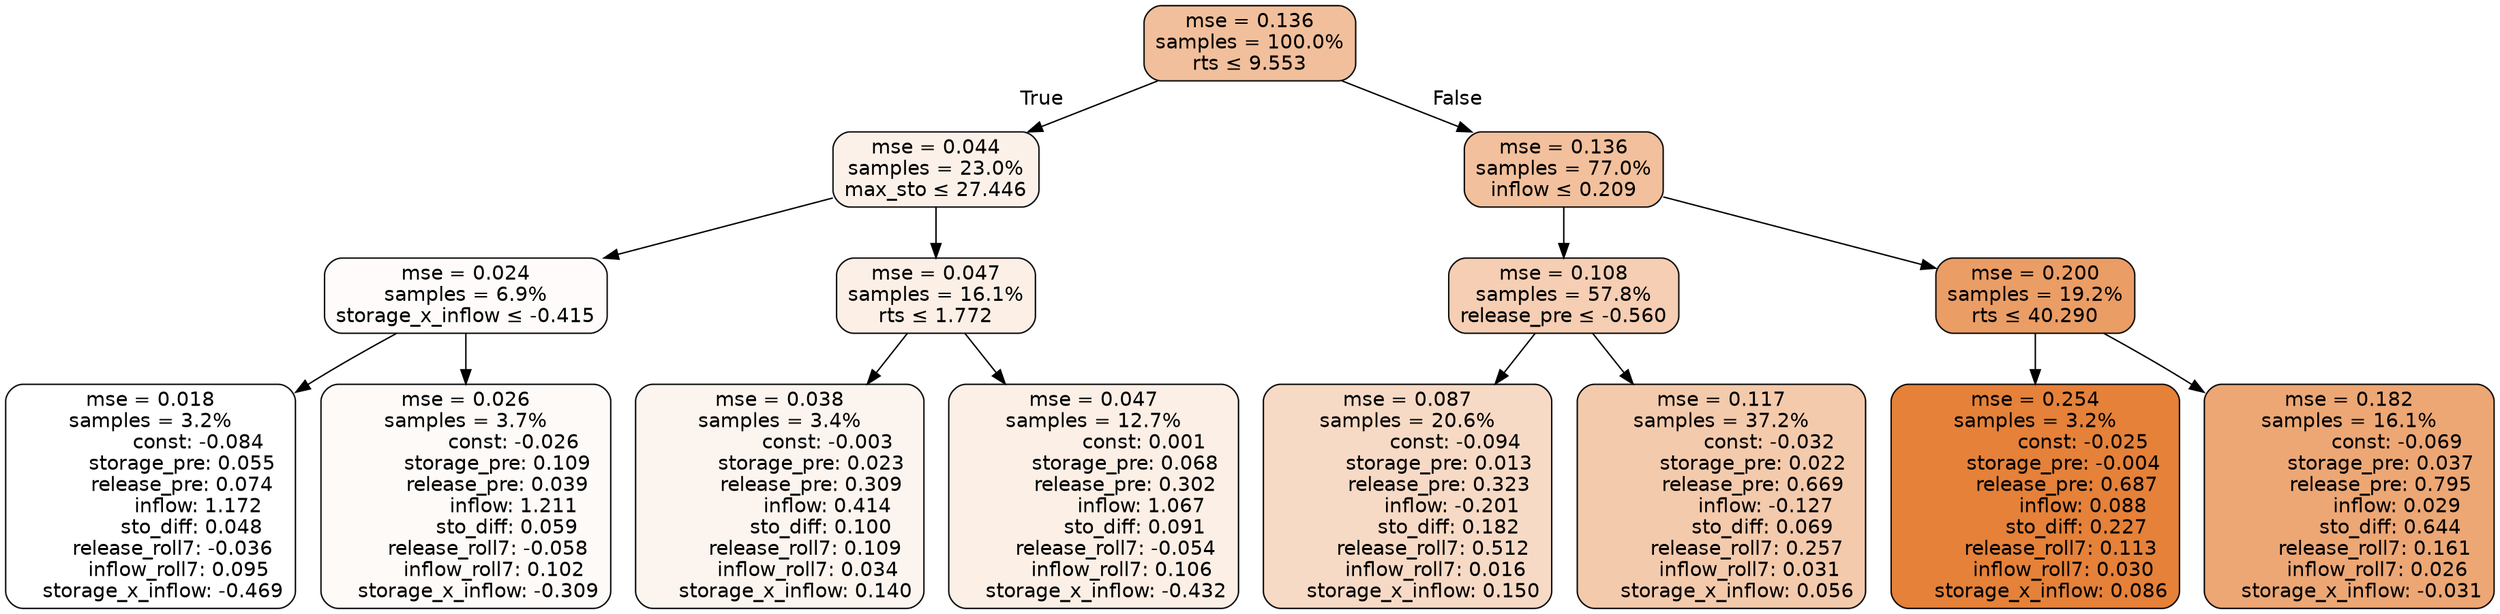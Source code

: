 digraph tree {
bgcolor="transparent"
node [shape=rectangle, style="filled, rounded", color="black", fontname=helvetica] ;
edge [fontname=helvetica] ;
	"0" [label="mse = 0.136
samples = 100.0%
rts &le; 9.553", fillcolor="#f1bf9b"]
	"1" [label="mse = 0.044
samples = 23.0%
max_sto &le; 27.446", fillcolor="#fcf1e9"]
	"2" [label="mse = 0.024
samples = 6.9%
storage_x_inflow &le; -0.415", fillcolor="#fefbfa"]
	"3" [label="mse = 0.018
samples = 3.2%
               const: -0.084
          storage_pre: 0.055
          release_pre: 0.074
               inflow: 1.172
             sto_diff: 0.048
       release_roll7: -0.036
         inflow_roll7: 0.095
    storage_x_inflow: -0.469", fillcolor="#ffffff"]
	"4" [label="mse = 0.026
samples = 3.7%
               const: -0.026
          storage_pre: 0.109
          release_pre: 0.039
               inflow: 1.211
             sto_diff: 0.059
       release_roll7: -0.058
         inflow_roll7: 0.102
    storage_x_inflow: -0.309", fillcolor="#fefaf8"]
	"5" [label="mse = 0.047
samples = 16.1%
rts &le; 1.772", fillcolor="#fbefe6"]
	"6" [label="mse = 0.038
samples = 3.4%
               const: -0.003
          storage_pre: 0.023
          release_pre: 0.309
               inflow: 0.414
             sto_diff: 0.100
        release_roll7: 0.109
         inflow_roll7: 0.034
     storage_x_inflow: 0.140", fillcolor="#fcf4ee"]
	"7" [label="mse = 0.047
samples = 12.7%
                const: 0.001
          storage_pre: 0.068
          release_pre: 0.302
               inflow: 1.067
             sto_diff: 0.091
       release_roll7: -0.054
         inflow_roll7: 0.106
    storage_x_inflow: -0.432", fillcolor="#fbefe6"]
	"8" [label="mse = 0.136
samples = 77.0%
inflow &le; 0.209", fillcolor="#f2c09c"]
	"9" [label="mse = 0.108
samples = 57.8%
release_pre &le; -0.560", fillcolor="#f5ceb3"]
	"10" [label="mse = 0.087
samples = 20.6%
               const: -0.094
          storage_pre: 0.013
          release_pre: 0.323
              inflow: -0.201
             sto_diff: 0.182
        release_roll7: 0.512
         inflow_roll7: 0.016
     storage_x_inflow: 0.150", fillcolor="#f7dac5"]
	"11" [label="mse = 0.117
samples = 37.2%
               const: -0.032
          storage_pre: 0.022
          release_pre: 0.669
              inflow: -0.127
             sto_diff: 0.069
        release_roll7: 0.257
         inflow_roll7: 0.031
     storage_x_inflow: 0.056", fillcolor="#f4caac"]
	"12" [label="mse = 0.200
samples = 19.2%
rts &le; 40.290", fillcolor="#ea9d65"]
	"13" [label="mse = 0.254
samples = 3.2%
               const: -0.025
         storage_pre: -0.004
          release_pre: 0.687
               inflow: 0.088
             sto_diff: 0.227
        release_roll7: 0.113
         inflow_roll7: 0.030
     storage_x_inflow: 0.086", fillcolor="#e58139"]
	"14" [label="mse = 0.182
samples = 16.1%
               const: -0.069
          storage_pre: 0.037
          release_pre: 0.795
               inflow: 0.029
             sto_diff: 0.644
        release_roll7: 0.161
         inflow_roll7: 0.026
    storage_x_inflow: -0.031", fillcolor="#eca775"]

	"0" -> "1" [labeldistance=2.5, labelangle=45, headlabel="True"]
	"1" -> "2"
	"2" -> "3"
	"2" -> "4"
	"1" -> "5"
	"5" -> "6"
	"5" -> "7"
	"0" -> "8" [labeldistance=2.5, labelangle=-45, headlabel="False"]
	"8" -> "9"
	"9" -> "10"
	"9" -> "11"
	"8" -> "12"
	"12" -> "13"
	"12" -> "14"
}